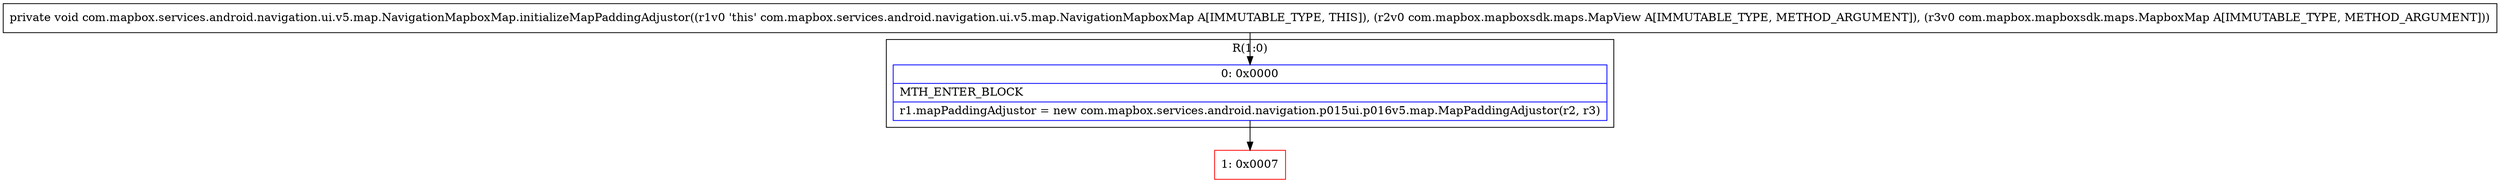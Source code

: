 digraph "CFG forcom.mapbox.services.android.navigation.ui.v5.map.NavigationMapboxMap.initializeMapPaddingAdjustor(Lcom\/mapbox\/mapboxsdk\/maps\/MapView;Lcom\/mapbox\/mapboxsdk\/maps\/MapboxMap;)V" {
subgraph cluster_Region_574449023 {
label = "R(1:0)";
node [shape=record,color=blue];
Node_0 [shape=record,label="{0\:\ 0x0000|MTH_ENTER_BLOCK\l|r1.mapPaddingAdjustor = new com.mapbox.services.android.navigation.p015ui.p016v5.map.MapPaddingAdjustor(r2, r3)\l}"];
}
Node_1 [shape=record,color=red,label="{1\:\ 0x0007}"];
MethodNode[shape=record,label="{private void com.mapbox.services.android.navigation.ui.v5.map.NavigationMapboxMap.initializeMapPaddingAdjustor((r1v0 'this' com.mapbox.services.android.navigation.ui.v5.map.NavigationMapboxMap A[IMMUTABLE_TYPE, THIS]), (r2v0 com.mapbox.mapboxsdk.maps.MapView A[IMMUTABLE_TYPE, METHOD_ARGUMENT]), (r3v0 com.mapbox.mapboxsdk.maps.MapboxMap A[IMMUTABLE_TYPE, METHOD_ARGUMENT])) }"];
MethodNode -> Node_0;
Node_0 -> Node_1;
}

